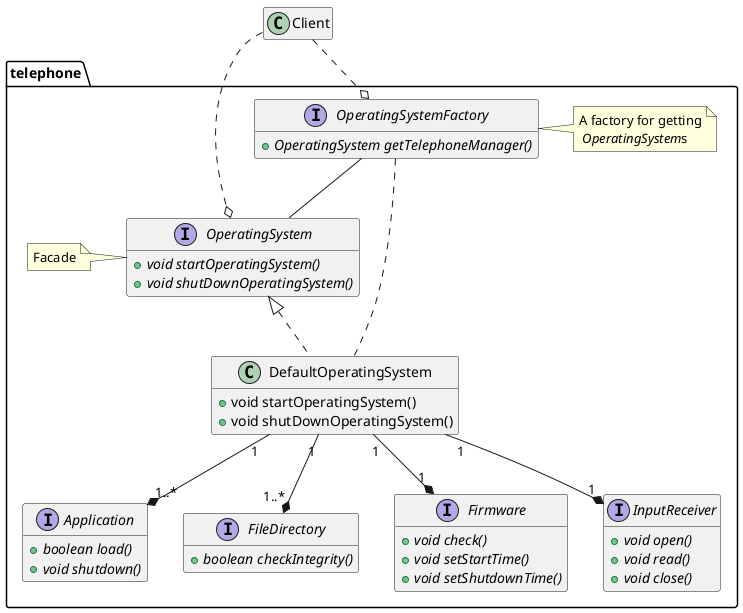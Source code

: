 @startuml

package telephone {
    interface Application {
        + {abstract} boolean load()
        + {abstract} void shutdown()
    }

    interface FileDirectory {
        + {abstract} boolean checkIntegrity()
    }

    interface Firmware {
        + {abstract} void check()
        + {abstract} void setStartTime()
        + {abstract} void setShutdownTime()
    }

    interface InputReceiver {
        + {abstract} void open()
        + {abstract} void read()
        + {abstract} void close()
    }

    interface OperatingSystem {
        + {abstract} void startOperatingSystem()
        + {abstract} void shutDownOperatingSystem()
    }
    note left: Facade

    class DefaultOperatingSystem implements OperatingSystem {
        + void startOperatingSystem()
        + void shutDownOperatingSystem()
    }

    DefaultOperatingSystem "1" --* "1..*" Application
    DefaultOperatingSystem "1" --* "1..*" FileDirectory
    DefaultOperatingSystem "1" --* "1" Firmware
    DefaultOperatingSystem "1" --* "1" InputReceiver

    interface OperatingSystemFactory {
        + {abstract} OperatingSystem getTelephoneManager()
    }
    note right: A factory for getting\n <i>OperatingSystem</i>s

    OperatingSystemFactory .. DefaultOperatingSystem
    OperatingSystemFactory -- OperatingSystem
}

class Client

Client ..o OperatingSystemFactory
Client ..o OperatingSystem

hide empty members
@enduml